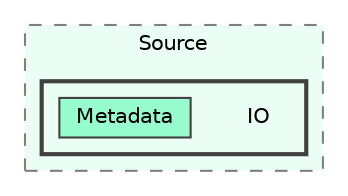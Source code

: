 digraph "C:/GEU/GEUCore/Source/IO"
{
 // LATEX_PDF_SIZE
  bgcolor="transparent";
  edge [fontname=Helvetica,fontsize=10,labelfontname=Helvetica,labelfontsize=10];
  node [fontname=Helvetica,fontsize=10,shape=box,height=0.2,width=0.4];
  compound=true
  subgraph clusterdir_d4107ff65a26812a8e80cf49f43b787d {
    graph [ bgcolor="#ebfef5", pencolor="grey50", label="Source", fontname=Helvetica,fontsize=10 style="filled,dashed", URL="dir_d4107ff65a26812a8e80cf49f43b787d.html",tooltip=""]
  subgraph clusterdir_3c3c6b6eb1652c0454092c25623ff2b4 {
    graph [ bgcolor="#ebfef5", pencolor="grey25", label="", fontname=Helvetica,fontsize=10 style="filled,bold", URL="dir_3c3c6b6eb1652c0454092c25623ff2b4.html",tooltip=""]
    dir_3c3c6b6eb1652c0454092c25623ff2b4 [shape=plaintext, label="IO"];
  dir_27da1043000b55fe704521afb4d7105b [label="Metadata", fillcolor="#98fdce", color="grey25", style="filled", URL="dir_27da1043000b55fe704521afb4d7105b.html",tooltip=""];
  }
  }
}
